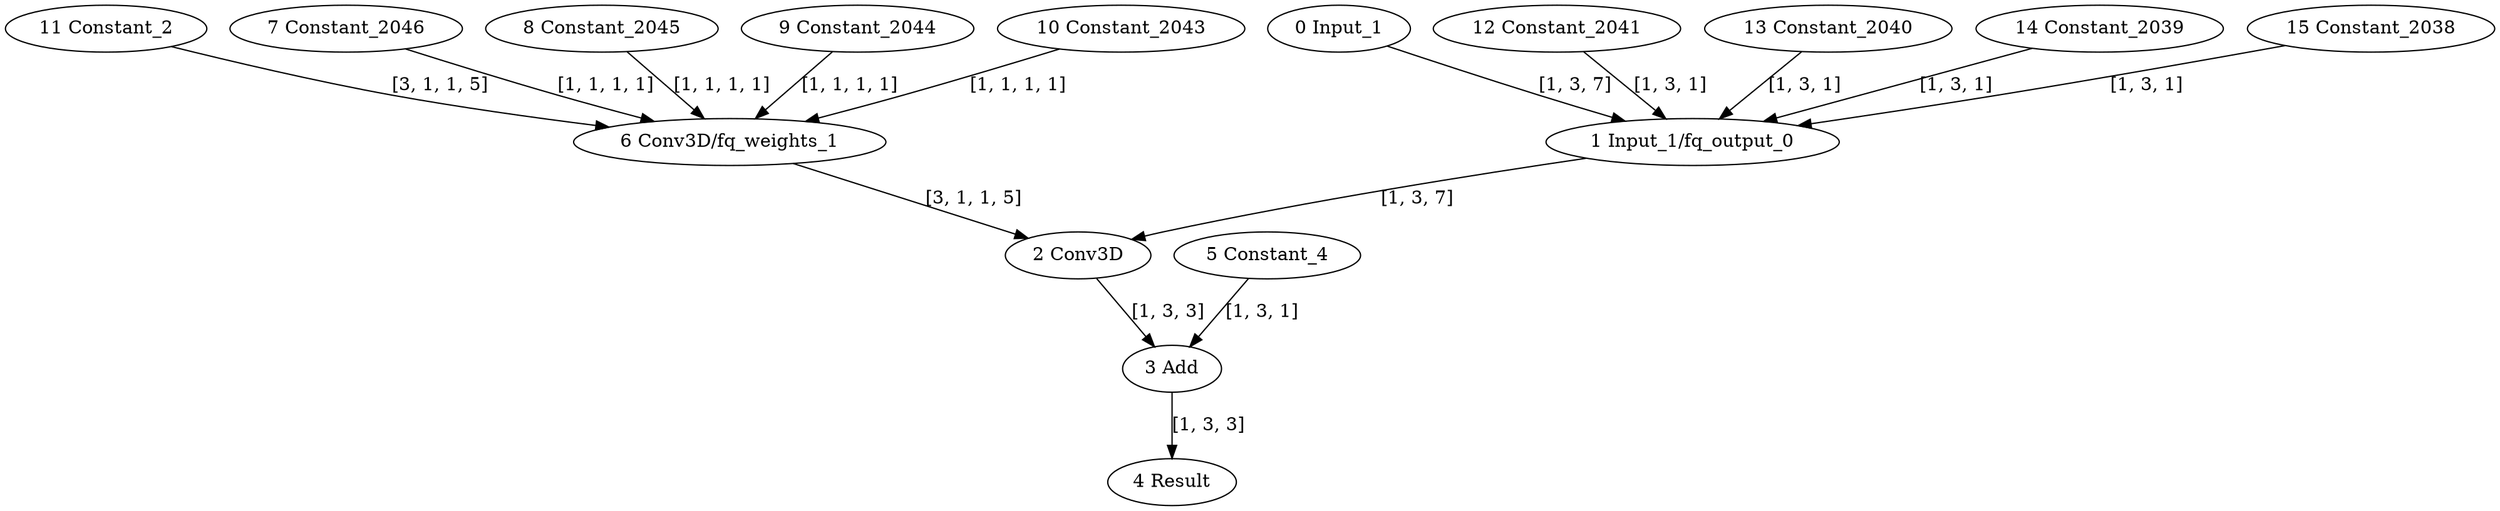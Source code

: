 strict digraph  {
"0 Input_1" [id=0, type=Parameter];
"1 Input_1/fq_output_0" [id=1, type=FakeQuantize];
"2 Conv3D" [id=2, type=GroupConvolution];
"3 Add" [id=3, type=Add];
"4 Result" [id=4, type=Result];
"5 Constant_4" [id=5, type=Constant];
"6 Conv3D/fq_weights_1" [id=6, type=FakeQuantize];
"7 Constant_2046" [id=7, type=Constant];
"8 Constant_2045" [id=8, type=Constant];
"9 Constant_2044" [id=9, type=Constant];
"10 Constant_2043" [id=10, type=Constant];
"11 Constant_2" [id=11, type=Constant];
"12 Constant_2041" [id=12, type=Constant];
"13 Constant_2040" [id=13, type=Constant];
"14 Constant_2039" [id=14, type=Constant];
"15 Constant_2038" [id=15, type=Constant];
"0 Input_1" -> "1 Input_1/fq_output_0"  [label="[1, 3, 7]", style=solid];
"1 Input_1/fq_output_0" -> "2 Conv3D"  [label="[1, 3, 7]", style=solid];
"2 Conv3D" -> "3 Add"  [label="[1, 3, 3]", style=solid];
"3 Add" -> "4 Result"  [label="[1, 3, 3]", style=solid];
"5 Constant_4" -> "3 Add"  [label="[1, 3, 1]", style=solid];
"6 Conv3D/fq_weights_1" -> "2 Conv3D"  [label="[3, 1, 1, 5]", style=solid];
"7 Constant_2046" -> "6 Conv3D/fq_weights_1"  [label="[1, 1, 1, 1]", style=solid];
"8 Constant_2045" -> "6 Conv3D/fq_weights_1"  [label="[1, 1, 1, 1]", style=solid];
"9 Constant_2044" -> "6 Conv3D/fq_weights_1"  [label="[1, 1, 1, 1]", style=solid];
"10 Constant_2043" -> "6 Conv3D/fq_weights_1"  [label="[1, 1, 1, 1]", style=solid];
"11 Constant_2" -> "6 Conv3D/fq_weights_1"  [label="[3, 1, 1, 5]", style=solid];
"12 Constant_2041" -> "1 Input_1/fq_output_0"  [label="[1, 3, 1]", style=solid];
"13 Constant_2040" -> "1 Input_1/fq_output_0"  [label="[1, 3, 1]", style=solid];
"14 Constant_2039" -> "1 Input_1/fq_output_0"  [label="[1, 3, 1]", style=solid];
"15 Constant_2038" -> "1 Input_1/fq_output_0"  [label="[1, 3, 1]", style=solid];
}
